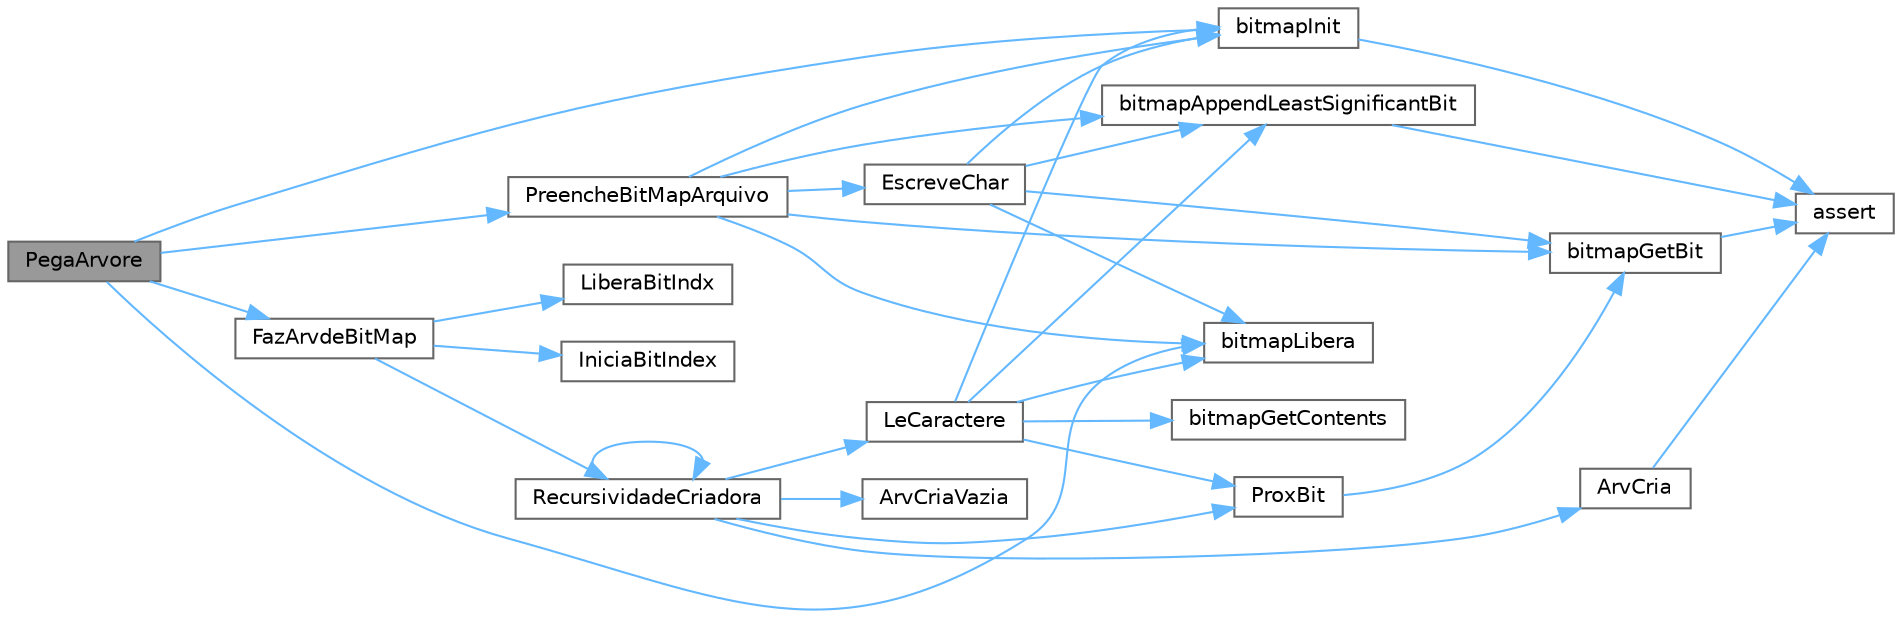 digraph "PegaArvore"
{
 // LATEX_PDF_SIZE
  bgcolor="transparent";
  edge [fontname=Helvetica,fontsize=10,labelfontname=Helvetica,labelfontsize=10];
  node [fontname=Helvetica,fontsize=10,shape=box,height=0.2,width=0.4];
  rankdir="LR";
  Node1 [label="PegaArvore",height=0.2,width=0.4,color="gray40", fillcolor="grey60", style="filled", fontcolor="black",tooltip="Monta uma arvore de Huffman com base no cabecalho presente no arquivo de entrada."];
  Node1 -> Node2 [color="steelblue1",style="solid"];
  Node2 [label="bitmapInit",height=0.2,width=0.4,color="grey40", fillcolor="white", style="filled",URL="$bitmap_8c.html#a6fe05cb2e9889f347653f98edac7a114",tooltip=" "];
  Node2 -> Node3 [color="steelblue1",style="solid"];
  Node3 [label="assert",height=0.2,width=0.4,color="grey40", fillcolor="white", style="filled",URL="$bitmap_8c.html#ae6321531d73ebab0e0f1081a903be53c",tooltip=" "];
  Node1 -> Node4 [color="steelblue1",style="solid"];
  Node4 [label="bitmapLibera",height=0.2,width=0.4,color="grey40", fillcolor="white", style="filled",URL="$bitmap_8c.html#a08def9dc3e8ae0e4d83a0039d770205c",tooltip=" "];
  Node1 -> Node5 [color="steelblue1",style="solid"];
  Node5 [label="FazArvdeBitMap",height=0.2,width=0.4,color="grey40", fillcolor="white", style="filled",URL="$_arvore_8c.html#a8fe51cc09bbed0a34bd2ac0d826c9512",tooltip="Dado um bitmap contendo a arvore serializada em pre-ordem, retorna a mesma desserializada para uso no..."];
  Node5 -> Node6 [color="steelblue1",style="solid"];
  Node6 [label="IniciaBitIndex",height=0.2,width=0.4,color="grey40", fillcolor="white", style="filled",URL="$_bitindex_8c.html#a8e4f2606d9ca79f193f8a7dc3d890455",tooltip="Inicia um Bitmap indexado, dado um bitmap comum."];
  Node5 -> Node7 [color="steelblue1",style="solid"];
  Node7 [label="LiberaBitIndx",height=0.2,width=0.4,color="grey40", fillcolor="white", style="filled",URL="$_bitindex_8c.html#af0d17881c29ba316cfa620283c7b7e7b",tooltip="Libera a estrutura de BitIndexado, sem liberar o bitmap em que foi baseado."];
  Node5 -> Node8 [color="steelblue1",style="solid"];
  Node8 [label="RecursividadeCriadora",height=0.2,width=0.4,color="grey40", fillcolor="white", style="filled",URL="$_arvore_8c.html#a87505f6fe3718fc93dc8f907127a6a6b",tooltip="Funcao recursiva auxiliar de FazArvdeBitMap. Nessa funcao, lemos o bitmap indexado contendo a arvore ..."];
  Node8 -> Node9 [color="steelblue1",style="solid"];
  Node9 [label="ArvCria",height=0.2,width=0.4,color="grey40", fillcolor="white", style="filled",URL="$_arvore_8c.html#ab523d769f5fa825ecfed60ccbf80735f",tooltip="Função para criar Arvore, aqui podemos adicionar um caractere e seu peso correspodente na contagem do..."];
  Node9 -> Node3 [color="steelblue1",style="solid"];
  Node8 -> Node10 [color="steelblue1",style="solid"];
  Node10 [label="ArvCriaVazia",height=0.2,width=0.4,color="grey40", fillcolor="white", style="filled",URL="$_arvore_8c.html#a85910c70213c534fa1f5b61056e4dd4c",tooltip="Cria arv Vazia."];
  Node8 -> Node11 [color="steelblue1",style="solid"];
  Node11 [label="LeCaractere",height=0.2,width=0.4,color="grey40", fillcolor="white", style="filled",URL="$_bitindex_8c.html#a0593341cccbcde30b5c85c832e1d4aa2",tooltip="Retorna os proximos 8 bits do bitmap, concatenados em um char."];
  Node11 -> Node12 [color="steelblue1",style="solid"];
  Node12 [label="bitmapAppendLeastSignificantBit",height=0.2,width=0.4,color="grey40", fillcolor="white", style="filled",URL="$bitmap_8c.html#a8bee243b51ff8daf8cf577d11e7e735c",tooltip=" "];
  Node12 -> Node3 [color="steelblue1",style="solid"];
  Node11 -> Node13 [color="steelblue1",style="solid"];
  Node13 [label="bitmapGetContents",height=0.2,width=0.4,color="grey40", fillcolor="white", style="filled",URL="$bitmap_8c.html#a35de4ff0d4746abe845d9977cd622120",tooltip=" "];
  Node11 -> Node2 [color="steelblue1",style="solid"];
  Node11 -> Node4 [color="steelblue1",style="solid"];
  Node11 -> Node14 [color="steelblue1",style="solid"];
  Node14 [label="ProxBit",height=0.2,width=0.4,color="grey40", fillcolor="white", style="filled",URL="$_bitindex_8c.html#a3d10e37dd981c668b0db91cebc255246",tooltip="Retorna o proximo bit do bitmap, caso omesmo fosse tratado como uma pilha."];
  Node14 -> Node15 [color="steelblue1",style="solid"];
  Node15 [label="bitmapGetBit",height=0.2,width=0.4,color="grey40", fillcolor="white", style="filled",URL="$bitmap_8c.html#ac67802da30c1b2aa2fd983818b11d435",tooltip=" "];
  Node15 -> Node3 [color="steelblue1",style="solid"];
  Node8 -> Node14 [color="steelblue1",style="solid"];
  Node8 -> Node8 [color="steelblue1",style="solid"];
  Node1 -> Node16 [color="steelblue1",style="solid"];
  Node16 [label="PreencheBitMapArquivo",height=0.2,width=0.4,color="grey40", fillcolor="white", style="filled",URL="$_decodificador_8c.html#ae772ebf98171e99b223a791bc867fbbf",tooltip="Preenche bitmap com a quantidade de bits informada do arquivo passado."];
  Node16 -> Node12 [color="steelblue1",style="solid"];
  Node16 -> Node15 [color="steelblue1",style="solid"];
  Node16 -> Node2 [color="steelblue1",style="solid"];
  Node16 -> Node4 [color="steelblue1",style="solid"];
  Node16 -> Node17 [color="steelblue1",style="solid"];
  Node17 [label="EscreveChar",height=0.2,width=0.4,color="grey40", fillcolor="white", style="filled",URL="$bitmap_8c.html#abef2d066901108b1a90121a6411e43c4",tooltip="Escreve um byte//char em um bitmap."];
  Node17 -> Node12 [color="steelblue1",style="solid"];
  Node17 -> Node15 [color="steelblue1",style="solid"];
  Node17 -> Node2 [color="steelblue1",style="solid"];
  Node17 -> Node4 [color="steelblue1",style="solid"];
}
